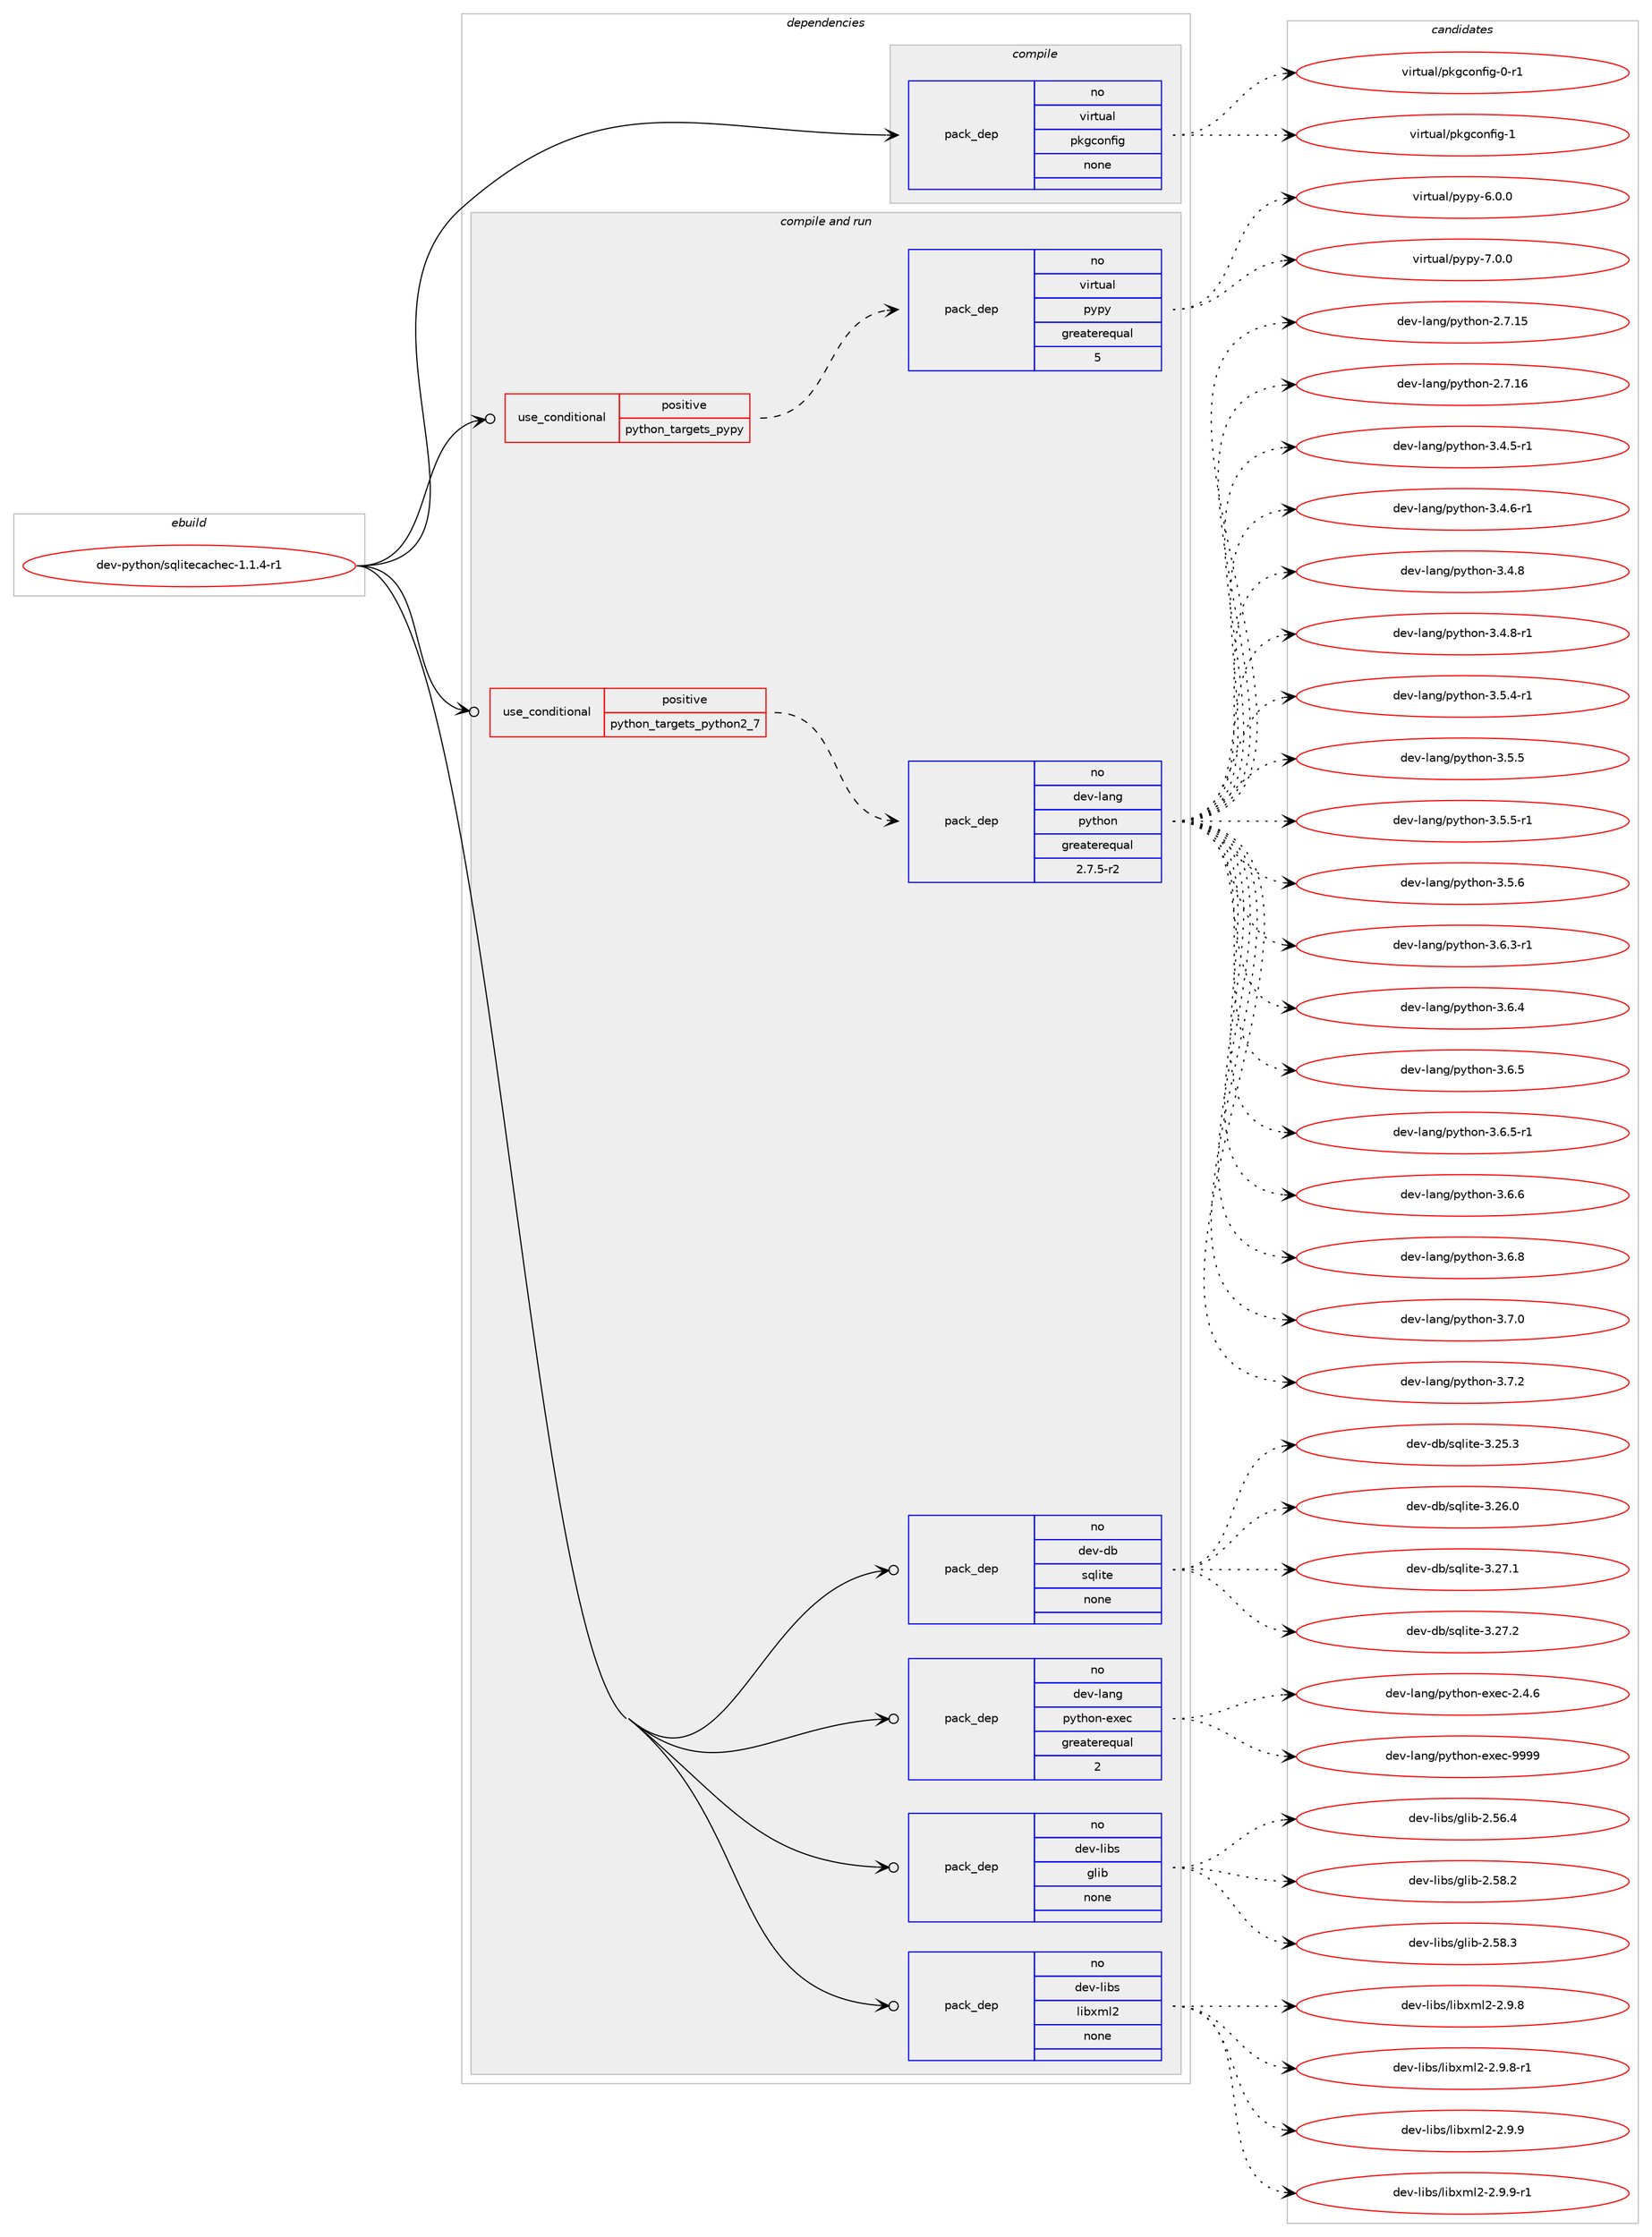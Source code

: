 digraph prolog {

# *************
# Graph options
# *************

newrank=true;
concentrate=true;
compound=true;
graph [rankdir=LR,fontname=Helvetica,fontsize=10,ranksep=1.5];#, ranksep=2.5, nodesep=0.2];
edge  [arrowhead=vee];
node  [fontname=Helvetica,fontsize=10];

# **********
# The ebuild
# **********

subgraph cluster_leftcol {
color=gray;
rank=same;
label=<<i>ebuild</i>>;
id [label="dev-python/sqlitecachec-1.1.4-r1", color=red, width=4, href="../dev-python/sqlitecachec-1.1.4-r1.svg"];
}

# ****************
# The dependencies
# ****************

subgraph cluster_midcol {
color=gray;
label=<<i>dependencies</i>>;
subgraph cluster_compile {
fillcolor="#eeeeee";
style=filled;
label=<<i>compile</i>>;
subgraph pack1034405 {
dependency1442973 [label=<<TABLE BORDER="0" CELLBORDER="1" CELLSPACING="0" CELLPADDING="4" WIDTH="220"><TR><TD ROWSPAN="6" CELLPADDING="30">pack_dep</TD></TR><TR><TD WIDTH="110">no</TD></TR><TR><TD>virtual</TD></TR><TR><TD>pkgconfig</TD></TR><TR><TD>none</TD></TR><TR><TD></TD></TR></TABLE>>, shape=none, color=blue];
}
id:e -> dependency1442973:w [weight=20,style="solid",arrowhead="vee"];
}
subgraph cluster_compileandrun {
fillcolor="#eeeeee";
style=filled;
label=<<i>compile and run</i>>;
subgraph cond385206 {
dependency1442974 [label=<<TABLE BORDER="0" CELLBORDER="1" CELLSPACING="0" CELLPADDING="4"><TR><TD ROWSPAN="3" CELLPADDING="10">use_conditional</TD></TR><TR><TD>positive</TD></TR><TR><TD>python_targets_pypy</TD></TR></TABLE>>, shape=none, color=red];
subgraph pack1034406 {
dependency1442975 [label=<<TABLE BORDER="0" CELLBORDER="1" CELLSPACING="0" CELLPADDING="4" WIDTH="220"><TR><TD ROWSPAN="6" CELLPADDING="30">pack_dep</TD></TR><TR><TD WIDTH="110">no</TD></TR><TR><TD>virtual</TD></TR><TR><TD>pypy</TD></TR><TR><TD>greaterequal</TD></TR><TR><TD>5</TD></TR></TABLE>>, shape=none, color=blue];
}
dependency1442974:e -> dependency1442975:w [weight=20,style="dashed",arrowhead="vee"];
}
id:e -> dependency1442974:w [weight=20,style="solid",arrowhead="odotvee"];
subgraph cond385207 {
dependency1442976 [label=<<TABLE BORDER="0" CELLBORDER="1" CELLSPACING="0" CELLPADDING="4"><TR><TD ROWSPAN="3" CELLPADDING="10">use_conditional</TD></TR><TR><TD>positive</TD></TR><TR><TD>python_targets_python2_7</TD></TR></TABLE>>, shape=none, color=red];
subgraph pack1034407 {
dependency1442977 [label=<<TABLE BORDER="0" CELLBORDER="1" CELLSPACING="0" CELLPADDING="4" WIDTH="220"><TR><TD ROWSPAN="6" CELLPADDING="30">pack_dep</TD></TR><TR><TD WIDTH="110">no</TD></TR><TR><TD>dev-lang</TD></TR><TR><TD>python</TD></TR><TR><TD>greaterequal</TD></TR><TR><TD>2.7.5-r2</TD></TR></TABLE>>, shape=none, color=blue];
}
dependency1442976:e -> dependency1442977:w [weight=20,style="dashed",arrowhead="vee"];
}
id:e -> dependency1442976:w [weight=20,style="solid",arrowhead="odotvee"];
subgraph pack1034408 {
dependency1442978 [label=<<TABLE BORDER="0" CELLBORDER="1" CELLSPACING="0" CELLPADDING="4" WIDTH="220"><TR><TD ROWSPAN="6" CELLPADDING="30">pack_dep</TD></TR><TR><TD WIDTH="110">no</TD></TR><TR><TD>dev-db</TD></TR><TR><TD>sqlite</TD></TR><TR><TD>none</TD></TR><TR><TD></TD></TR></TABLE>>, shape=none, color=blue];
}
id:e -> dependency1442978:w [weight=20,style="solid",arrowhead="odotvee"];
subgraph pack1034409 {
dependency1442979 [label=<<TABLE BORDER="0" CELLBORDER="1" CELLSPACING="0" CELLPADDING="4" WIDTH="220"><TR><TD ROWSPAN="6" CELLPADDING="30">pack_dep</TD></TR><TR><TD WIDTH="110">no</TD></TR><TR><TD>dev-lang</TD></TR><TR><TD>python-exec</TD></TR><TR><TD>greaterequal</TD></TR><TR><TD>2</TD></TR></TABLE>>, shape=none, color=blue];
}
id:e -> dependency1442979:w [weight=20,style="solid",arrowhead="odotvee"];
subgraph pack1034410 {
dependency1442980 [label=<<TABLE BORDER="0" CELLBORDER="1" CELLSPACING="0" CELLPADDING="4" WIDTH="220"><TR><TD ROWSPAN="6" CELLPADDING="30">pack_dep</TD></TR><TR><TD WIDTH="110">no</TD></TR><TR><TD>dev-libs</TD></TR><TR><TD>glib</TD></TR><TR><TD>none</TD></TR><TR><TD></TD></TR></TABLE>>, shape=none, color=blue];
}
id:e -> dependency1442980:w [weight=20,style="solid",arrowhead="odotvee"];
subgraph pack1034411 {
dependency1442981 [label=<<TABLE BORDER="0" CELLBORDER="1" CELLSPACING="0" CELLPADDING="4" WIDTH="220"><TR><TD ROWSPAN="6" CELLPADDING="30">pack_dep</TD></TR><TR><TD WIDTH="110">no</TD></TR><TR><TD>dev-libs</TD></TR><TR><TD>libxml2</TD></TR><TR><TD>none</TD></TR><TR><TD></TD></TR></TABLE>>, shape=none, color=blue];
}
id:e -> dependency1442981:w [weight=20,style="solid",arrowhead="odotvee"];
}
subgraph cluster_run {
fillcolor="#eeeeee";
style=filled;
label=<<i>run</i>>;
}
}

# **************
# The candidates
# **************

subgraph cluster_choices {
rank=same;
color=gray;
label=<<i>candidates</i>>;

subgraph choice1034405 {
color=black;
nodesep=1;
choice11810511411611797108471121071039911111010210510345484511449 [label="virtual/pkgconfig-0-r1", color=red, width=4,href="../virtual/pkgconfig-0-r1.svg"];
choice1181051141161179710847112107103991111101021051034549 [label="virtual/pkgconfig-1", color=red, width=4,href="../virtual/pkgconfig-1.svg"];
dependency1442973:e -> choice11810511411611797108471121071039911111010210510345484511449:w [style=dotted,weight="100"];
dependency1442973:e -> choice1181051141161179710847112107103991111101021051034549:w [style=dotted,weight="100"];
}
subgraph choice1034406 {
color=black;
nodesep=1;
choice1181051141161179710847112121112121455446484648 [label="virtual/pypy-6.0.0", color=red, width=4,href="../virtual/pypy-6.0.0.svg"];
choice1181051141161179710847112121112121455546484648 [label="virtual/pypy-7.0.0", color=red, width=4,href="../virtual/pypy-7.0.0.svg"];
dependency1442975:e -> choice1181051141161179710847112121112121455446484648:w [style=dotted,weight="100"];
dependency1442975:e -> choice1181051141161179710847112121112121455546484648:w [style=dotted,weight="100"];
}
subgraph choice1034407 {
color=black;
nodesep=1;
choice10010111845108971101034711212111610411111045504655464953 [label="dev-lang/python-2.7.15", color=red, width=4,href="../dev-lang/python-2.7.15.svg"];
choice10010111845108971101034711212111610411111045504655464954 [label="dev-lang/python-2.7.16", color=red, width=4,href="../dev-lang/python-2.7.16.svg"];
choice1001011184510897110103471121211161041111104551465246534511449 [label="dev-lang/python-3.4.5-r1", color=red, width=4,href="../dev-lang/python-3.4.5-r1.svg"];
choice1001011184510897110103471121211161041111104551465246544511449 [label="dev-lang/python-3.4.6-r1", color=red, width=4,href="../dev-lang/python-3.4.6-r1.svg"];
choice100101118451089711010347112121116104111110455146524656 [label="dev-lang/python-3.4.8", color=red, width=4,href="../dev-lang/python-3.4.8.svg"];
choice1001011184510897110103471121211161041111104551465246564511449 [label="dev-lang/python-3.4.8-r1", color=red, width=4,href="../dev-lang/python-3.4.8-r1.svg"];
choice1001011184510897110103471121211161041111104551465346524511449 [label="dev-lang/python-3.5.4-r1", color=red, width=4,href="../dev-lang/python-3.5.4-r1.svg"];
choice100101118451089711010347112121116104111110455146534653 [label="dev-lang/python-3.5.5", color=red, width=4,href="../dev-lang/python-3.5.5.svg"];
choice1001011184510897110103471121211161041111104551465346534511449 [label="dev-lang/python-3.5.5-r1", color=red, width=4,href="../dev-lang/python-3.5.5-r1.svg"];
choice100101118451089711010347112121116104111110455146534654 [label="dev-lang/python-3.5.6", color=red, width=4,href="../dev-lang/python-3.5.6.svg"];
choice1001011184510897110103471121211161041111104551465446514511449 [label="dev-lang/python-3.6.3-r1", color=red, width=4,href="../dev-lang/python-3.6.3-r1.svg"];
choice100101118451089711010347112121116104111110455146544652 [label="dev-lang/python-3.6.4", color=red, width=4,href="../dev-lang/python-3.6.4.svg"];
choice100101118451089711010347112121116104111110455146544653 [label="dev-lang/python-3.6.5", color=red, width=4,href="../dev-lang/python-3.6.5.svg"];
choice1001011184510897110103471121211161041111104551465446534511449 [label="dev-lang/python-3.6.5-r1", color=red, width=4,href="../dev-lang/python-3.6.5-r1.svg"];
choice100101118451089711010347112121116104111110455146544654 [label="dev-lang/python-3.6.6", color=red, width=4,href="../dev-lang/python-3.6.6.svg"];
choice100101118451089711010347112121116104111110455146544656 [label="dev-lang/python-3.6.8", color=red, width=4,href="../dev-lang/python-3.6.8.svg"];
choice100101118451089711010347112121116104111110455146554648 [label="dev-lang/python-3.7.0", color=red, width=4,href="../dev-lang/python-3.7.0.svg"];
choice100101118451089711010347112121116104111110455146554650 [label="dev-lang/python-3.7.2", color=red, width=4,href="../dev-lang/python-3.7.2.svg"];
dependency1442977:e -> choice10010111845108971101034711212111610411111045504655464953:w [style=dotted,weight="100"];
dependency1442977:e -> choice10010111845108971101034711212111610411111045504655464954:w [style=dotted,weight="100"];
dependency1442977:e -> choice1001011184510897110103471121211161041111104551465246534511449:w [style=dotted,weight="100"];
dependency1442977:e -> choice1001011184510897110103471121211161041111104551465246544511449:w [style=dotted,weight="100"];
dependency1442977:e -> choice100101118451089711010347112121116104111110455146524656:w [style=dotted,weight="100"];
dependency1442977:e -> choice1001011184510897110103471121211161041111104551465246564511449:w [style=dotted,weight="100"];
dependency1442977:e -> choice1001011184510897110103471121211161041111104551465346524511449:w [style=dotted,weight="100"];
dependency1442977:e -> choice100101118451089711010347112121116104111110455146534653:w [style=dotted,weight="100"];
dependency1442977:e -> choice1001011184510897110103471121211161041111104551465346534511449:w [style=dotted,weight="100"];
dependency1442977:e -> choice100101118451089711010347112121116104111110455146534654:w [style=dotted,weight="100"];
dependency1442977:e -> choice1001011184510897110103471121211161041111104551465446514511449:w [style=dotted,weight="100"];
dependency1442977:e -> choice100101118451089711010347112121116104111110455146544652:w [style=dotted,weight="100"];
dependency1442977:e -> choice100101118451089711010347112121116104111110455146544653:w [style=dotted,weight="100"];
dependency1442977:e -> choice1001011184510897110103471121211161041111104551465446534511449:w [style=dotted,weight="100"];
dependency1442977:e -> choice100101118451089711010347112121116104111110455146544654:w [style=dotted,weight="100"];
dependency1442977:e -> choice100101118451089711010347112121116104111110455146544656:w [style=dotted,weight="100"];
dependency1442977:e -> choice100101118451089711010347112121116104111110455146554648:w [style=dotted,weight="100"];
dependency1442977:e -> choice100101118451089711010347112121116104111110455146554650:w [style=dotted,weight="100"];
}
subgraph choice1034408 {
color=black;
nodesep=1;
choice10010111845100984711511310810511610145514650534651 [label="dev-db/sqlite-3.25.3", color=red, width=4,href="../dev-db/sqlite-3.25.3.svg"];
choice10010111845100984711511310810511610145514650544648 [label="dev-db/sqlite-3.26.0", color=red, width=4,href="../dev-db/sqlite-3.26.0.svg"];
choice10010111845100984711511310810511610145514650554649 [label="dev-db/sqlite-3.27.1", color=red, width=4,href="../dev-db/sqlite-3.27.1.svg"];
choice10010111845100984711511310810511610145514650554650 [label="dev-db/sqlite-3.27.2", color=red, width=4,href="../dev-db/sqlite-3.27.2.svg"];
dependency1442978:e -> choice10010111845100984711511310810511610145514650534651:w [style=dotted,weight="100"];
dependency1442978:e -> choice10010111845100984711511310810511610145514650544648:w [style=dotted,weight="100"];
dependency1442978:e -> choice10010111845100984711511310810511610145514650554649:w [style=dotted,weight="100"];
dependency1442978:e -> choice10010111845100984711511310810511610145514650554650:w [style=dotted,weight="100"];
}
subgraph choice1034409 {
color=black;
nodesep=1;
choice1001011184510897110103471121211161041111104510112010199455046524654 [label="dev-lang/python-exec-2.4.6", color=red, width=4,href="../dev-lang/python-exec-2.4.6.svg"];
choice10010111845108971101034711212111610411111045101120101994557575757 [label="dev-lang/python-exec-9999", color=red, width=4,href="../dev-lang/python-exec-9999.svg"];
dependency1442979:e -> choice1001011184510897110103471121211161041111104510112010199455046524654:w [style=dotted,weight="100"];
dependency1442979:e -> choice10010111845108971101034711212111610411111045101120101994557575757:w [style=dotted,weight="100"];
}
subgraph choice1034410 {
color=black;
nodesep=1;
choice1001011184510810598115471031081059845504653544652 [label="dev-libs/glib-2.56.4", color=red, width=4,href="../dev-libs/glib-2.56.4.svg"];
choice1001011184510810598115471031081059845504653564650 [label="dev-libs/glib-2.58.2", color=red, width=4,href="../dev-libs/glib-2.58.2.svg"];
choice1001011184510810598115471031081059845504653564651 [label="dev-libs/glib-2.58.3", color=red, width=4,href="../dev-libs/glib-2.58.3.svg"];
dependency1442980:e -> choice1001011184510810598115471031081059845504653544652:w [style=dotted,weight="100"];
dependency1442980:e -> choice1001011184510810598115471031081059845504653564650:w [style=dotted,weight="100"];
dependency1442980:e -> choice1001011184510810598115471031081059845504653564651:w [style=dotted,weight="100"];
}
subgraph choice1034411 {
color=black;
nodesep=1;
choice1001011184510810598115471081059812010910850455046574656 [label="dev-libs/libxml2-2.9.8", color=red, width=4,href="../dev-libs/libxml2-2.9.8.svg"];
choice10010111845108105981154710810598120109108504550465746564511449 [label="dev-libs/libxml2-2.9.8-r1", color=red, width=4,href="../dev-libs/libxml2-2.9.8-r1.svg"];
choice1001011184510810598115471081059812010910850455046574657 [label="dev-libs/libxml2-2.9.9", color=red, width=4,href="../dev-libs/libxml2-2.9.9.svg"];
choice10010111845108105981154710810598120109108504550465746574511449 [label="dev-libs/libxml2-2.9.9-r1", color=red, width=4,href="../dev-libs/libxml2-2.9.9-r1.svg"];
dependency1442981:e -> choice1001011184510810598115471081059812010910850455046574656:w [style=dotted,weight="100"];
dependency1442981:e -> choice10010111845108105981154710810598120109108504550465746564511449:w [style=dotted,weight="100"];
dependency1442981:e -> choice1001011184510810598115471081059812010910850455046574657:w [style=dotted,weight="100"];
dependency1442981:e -> choice10010111845108105981154710810598120109108504550465746574511449:w [style=dotted,weight="100"];
}
}

}

